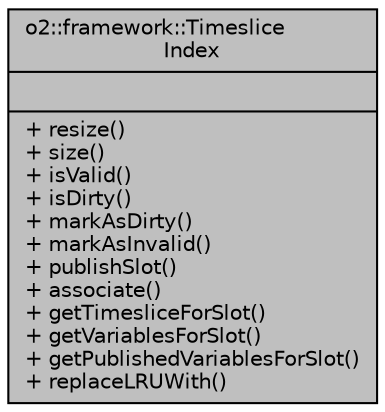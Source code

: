 digraph "o2::framework::TimesliceIndex"
{
 // INTERACTIVE_SVG=YES
  bgcolor="transparent";
  edge [fontname="Helvetica",fontsize="10",labelfontname="Helvetica",labelfontsize="10"];
  node [fontname="Helvetica",fontsize="10",shape=record];
  Node1 [label="{o2::framework::Timeslice\lIndex\n||+ resize()\l+ size()\l+ isValid()\l+ isDirty()\l+ markAsDirty()\l+ markAsInvalid()\l+ publishSlot()\l+ associate()\l+ getTimesliceForSlot()\l+ getVariablesForSlot()\l+ getPublishedVariablesForSlot()\l+ replaceLRUWith()\l}",height=0.2,width=0.4,color="black", fillcolor="grey75", style="filled", fontcolor="black"];
}
